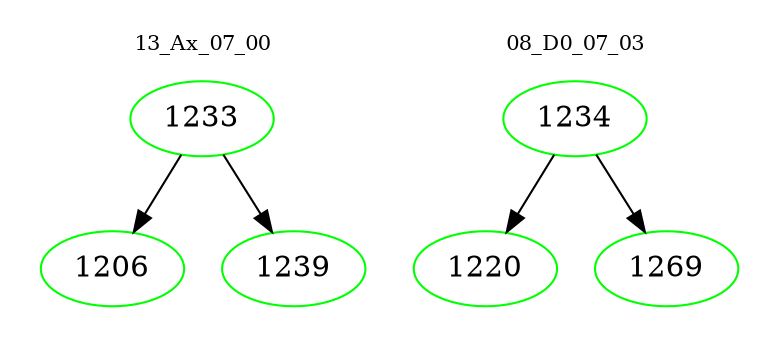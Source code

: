 digraph{
subgraph cluster_0 {
color = white
label = "13_Ax_07_00";
fontsize=10;
T0_1233 [label="1233", color="green"]
T0_1233 -> T0_1206 [color="black"]
T0_1206 [label="1206", color="green"]
T0_1233 -> T0_1239 [color="black"]
T0_1239 [label="1239", color="green"]
}
subgraph cluster_1 {
color = white
label = "08_D0_07_03";
fontsize=10;
T1_1234 [label="1234", color="green"]
T1_1234 -> T1_1220 [color="black"]
T1_1220 [label="1220", color="green"]
T1_1234 -> T1_1269 [color="black"]
T1_1269 [label="1269", color="green"]
}
}
